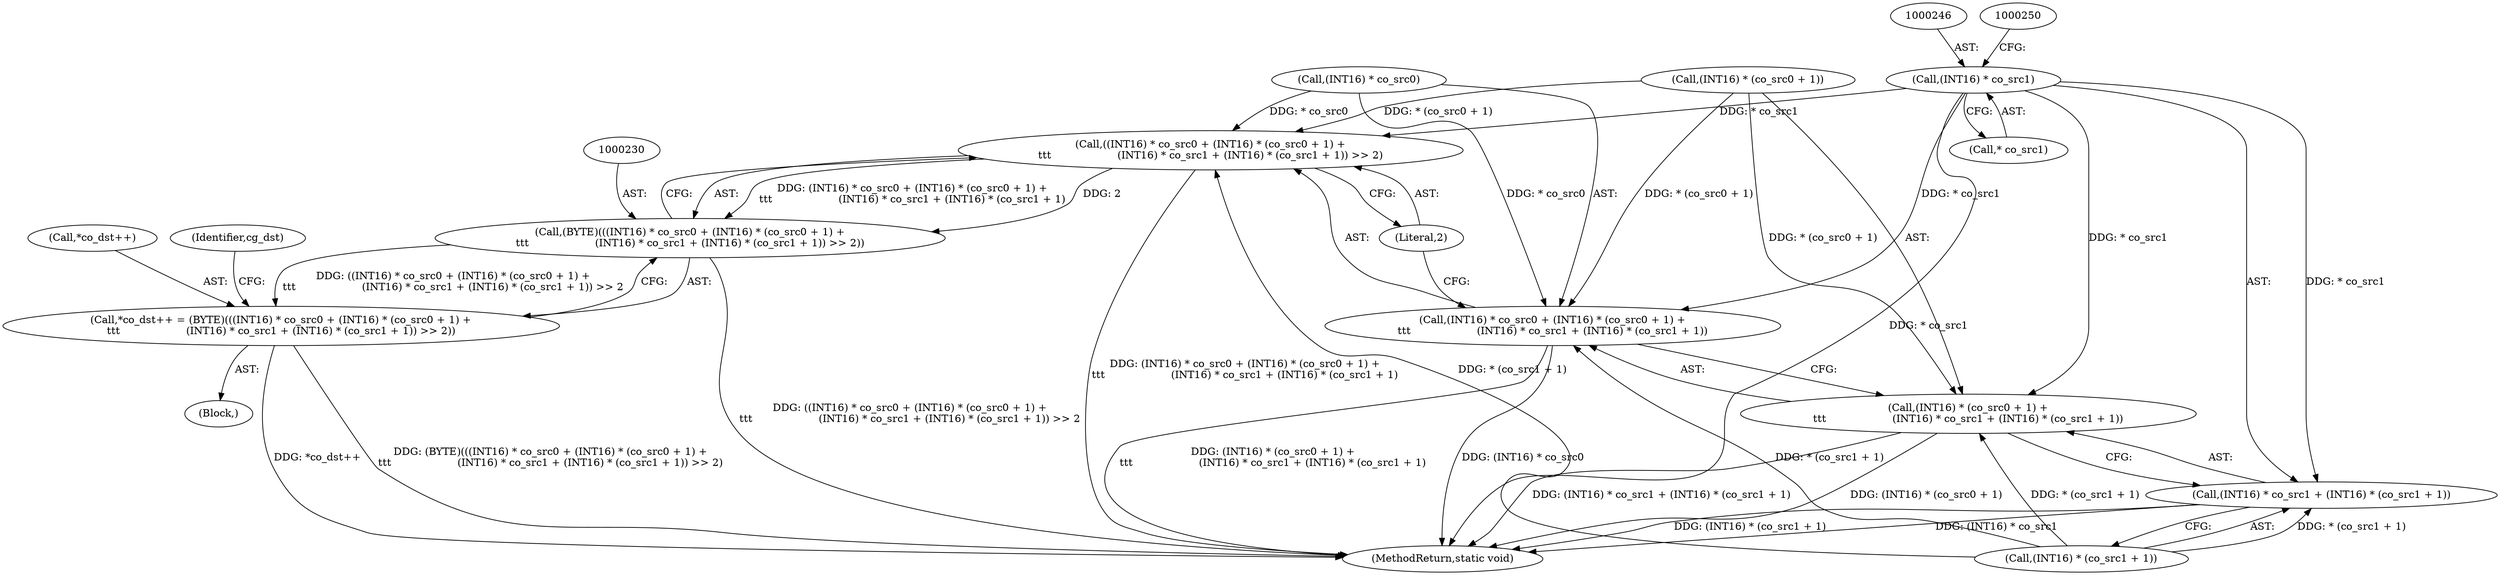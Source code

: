 digraph "0_FreeRDP_d1112c279bd1a327e8e4d0b5f371458bf2579659_6@pointer" {
"1000245" [label="(Call,(INT16) * co_src1)"];
"1000231" [label="(Call,((INT16) * co_src0 + (INT16) * (co_src0 + 1) +\n\t\t\t                    (INT16) * co_src1 + (INT16) * (co_src1 + 1)) >> 2)"];
"1000229" [label="(Call,(BYTE)(((INT16) * co_src0 + (INT16) * (co_src0 + 1) +\n\t\t\t                    (INT16) * co_src1 + (INT16) * (co_src1 + 1)) >> 2))"];
"1000225" [label="(Call,*co_dst++ = (BYTE)(((INT16) * co_src0 + (INT16) * (co_src0 + 1) +\n\t\t\t                    (INT16) * co_src1 + (INT16) * (co_src1 + 1)) >> 2))"];
"1000232" [label="(Call,(INT16) * co_src0 + (INT16) * (co_src0 + 1) +\n\t\t\t                    (INT16) * co_src1 + (INT16) * (co_src1 + 1))"];
"1000237" [label="(Call,(INT16) * (co_src0 + 1) +\n\t\t\t                    (INT16) * co_src1 + (INT16) * (co_src1 + 1))"];
"1000244" [label="(Call,(INT16) * co_src1 + (INT16) * (co_src1 + 1))"];
"1000229" [label="(Call,(BYTE)(((INT16) * co_src0 + (INT16) * (co_src0 + 1) +\n\t\t\t                    (INT16) * co_src1 + (INT16) * (co_src1 + 1)) >> 2))"];
"1000247" [label="(Call,* co_src1)"];
"1000244" [label="(Call,(INT16) * co_src1 + (INT16) * (co_src1 + 1))"];
"1000249" [label="(Call,(INT16) * (co_src1 + 1))"];
"1000224" [label="(Block,)"];
"1000226" [label="(Call,*co_dst++)"];
"1000259" [label="(Identifier,cg_dst)"];
"1000255" [label="(Literal,2)"];
"1000245" [label="(Call,(INT16) * co_src1)"];
"1000237" [label="(Call,(INT16) * (co_src0 + 1) +\n\t\t\t                    (INT16) * co_src1 + (INT16) * (co_src1 + 1))"];
"1000233" [label="(Call,(INT16) * co_src0)"];
"1000238" [label="(Call,(INT16) * (co_src0 + 1))"];
"1000299" [label="(MethodReturn,static void)"];
"1000232" [label="(Call,(INT16) * co_src0 + (INT16) * (co_src0 + 1) +\n\t\t\t                    (INT16) * co_src1 + (INT16) * (co_src1 + 1))"];
"1000225" [label="(Call,*co_dst++ = (BYTE)(((INT16) * co_src0 + (INT16) * (co_src0 + 1) +\n\t\t\t                    (INT16) * co_src1 + (INT16) * (co_src1 + 1)) >> 2))"];
"1000231" [label="(Call,((INT16) * co_src0 + (INT16) * (co_src0 + 1) +\n\t\t\t                    (INT16) * co_src1 + (INT16) * (co_src1 + 1)) >> 2)"];
"1000245" -> "1000244"  [label="AST: "];
"1000245" -> "1000247"  [label="CFG: "];
"1000246" -> "1000245"  [label="AST: "];
"1000247" -> "1000245"  [label="AST: "];
"1000250" -> "1000245"  [label="CFG: "];
"1000245" -> "1000299"  [label="DDG: * co_src1"];
"1000245" -> "1000231"  [label="DDG: * co_src1"];
"1000245" -> "1000232"  [label="DDG: * co_src1"];
"1000245" -> "1000237"  [label="DDG: * co_src1"];
"1000245" -> "1000244"  [label="DDG: * co_src1"];
"1000231" -> "1000229"  [label="AST: "];
"1000231" -> "1000255"  [label="CFG: "];
"1000232" -> "1000231"  [label="AST: "];
"1000255" -> "1000231"  [label="AST: "];
"1000229" -> "1000231"  [label="CFG: "];
"1000231" -> "1000299"  [label="DDG: (INT16) * co_src0 + (INT16) * (co_src0 + 1) +\n\t\t\t                    (INT16) * co_src1 + (INT16) * (co_src1 + 1)"];
"1000231" -> "1000229"  [label="DDG: (INT16) * co_src0 + (INT16) * (co_src0 + 1) +\n\t\t\t                    (INT16) * co_src1 + (INT16) * (co_src1 + 1)"];
"1000231" -> "1000229"  [label="DDG: 2"];
"1000233" -> "1000231"  [label="DDG: * co_src0"];
"1000238" -> "1000231"  [label="DDG: * (co_src0 + 1)"];
"1000249" -> "1000231"  [label="DDG: * (co_src1 + 1)"];
"1000229" -> "1000225"  [label="AST: "];
"1000230" -> "1000229"  [label="AST: "];
"1000225" -> "1000229"  [label="CFG: "];
"1000229" -> "1000299"  [label="DDG: ((INT16) * co_src0 + (INT16) * (co_src0 + 1) +\n\t\t\t                    (INT16) * co_src1 + (INT16) * (co_src1 + 1)) >> 2"];
"1000229" -> "1000225"  [label="DDG: ((INT16) * co_src0 + (INT16) * (co_src0 + 1) +\n\t\t\t                    (INT16) * co_src1 + (INT16) * (co_src1 + 1)) >> 2"];
"1000225" -> "1000224"  [label="AST: "];
"1000226" -> "1000225"  [label="AST: "];
"1000259" -> "1000225"  [label="CFG: "];
"1000225" -> "1000299"  [label="DDG: *co_dst++"];
"1000225" -> "1000299"  [label="DDG: (BYTE)(((INT16) * co_src0 + (INT16) * (co_src0 + 1) +\n\t\t\t                    (INT16) * co_src1 + (INT16) * (co_src1 + 1)) >> 2)"];
"1000232" -> "1000237"  [label="CFG: "];
"1000233" -> "1000232"  [label="AST: "];
"1000237" -> "1000232"  [label="AST: "];
"1000255" -> "1000232"  [label="CFG: "];
"1000232" -> "1000299"  [label="DDG: (INT16) * (co_src0 + 1) +\n\t\t\t                    (INT16) * co_src1 + (INT16) * (co_src1 + 1)"];
"1000232" -> "1000299"  [label="DDG: (INT16) * co_src0"];
"1000233" -> "1000232"  [label="DDG: * co_src0"];
"1000238" -> "1000232"  [label="DDG: * (co_src0 + 1)"];
"1000249" -> "1000232"  [label="DDG: * (co_src1 + 1)"];
"1000237" -> "1000244"  [label="CFG: "];
"1000238" -> "1000237"  [label="AST: "];
"1000244" -> "1000237"  [label="AST: "];
"1000237" -> "1000299"  [label="DDG: (INT16) * (co_src0 + 1)"];
"1000237" -> "1000299"  [label="DDG: (INT16) * co_src1 + (INT16) * (co_src1 + 1)"];
"1000238" -> "1000237"  [label="DDG: * (co_src0 + 1)"];
"1000249" -> "1000237"  [label="DDG: * (co_src1 + 1)"];
"1000244" -> "1000249"  [label="CFG: "];
"1000249" -> "1000244"  [label="AST: "];
"1000244" -> "1000299"  [label="DDG: (INT16) * co_src1"];
"1000244" -> "1000299"  [label="DDG: (INT16) * (co_src1 + 1)"];
"1000249" -> "1000244"  [label="DDG: * (co_src1 + 1)"];
}
